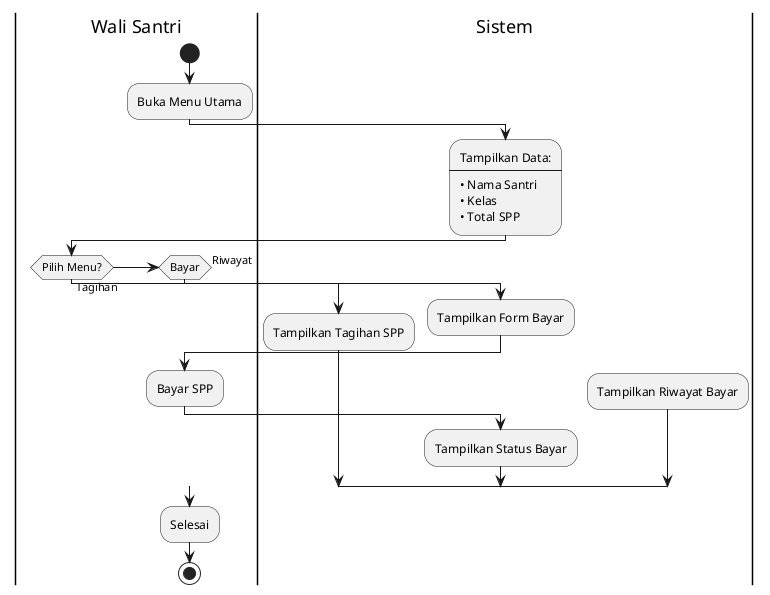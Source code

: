@startuml Aktivitas Wali Santri

|Wali Santri|
start

:Buka Menu Utama;

|Sistem|
:Tampilkan Data:
----
• Nama Santri
• Kelas
• Total SPP;

|Wali Santri|
if (Pilih Menu?) then (Tagihan)
    |Sistem|
    :Tampilkan Tagihan SPP;

elseif (Bayar)
    |Sistem|
    :Tampilkan Form Bayar;
    
    |Wali Santri|
    :Bayar SPP;
    
    |Sistem|
    :Tampilkan Status Bayar;

else (Riwayat)
    |Sistem|
    :Tampilkan Riwayat Bayar;
endif

|Wali Santri|
:Selesai;

stop

@enduml
